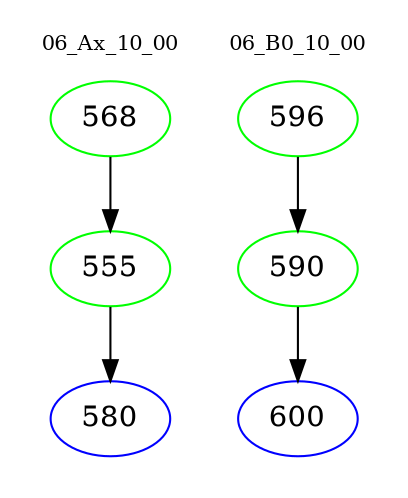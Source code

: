 digraph{
subgraph cluster_0 {
color = white
label = "06_Ax_10_00";
fontsize=10;
T0_568 [label="568", color="green"]
T0_568 -> T0_555 [color="black"]
T0_555 [label="555", color="green"]
T0_555 -> T0_580 [color="black"]
T0_580 [label="580", color="blue"]
}
subgraph cluster_1 {
color = white
label = "06_B0_10_00";
fontsize=10;
T1_596 [label="596", color="green"]
T1_596 -> T1_590 [color="black"]
T1_590 [label="590", color="green"]
T1_590 -> T1_600 [color="black"]
T1_600 [label="600", color="blue"]
}
}
